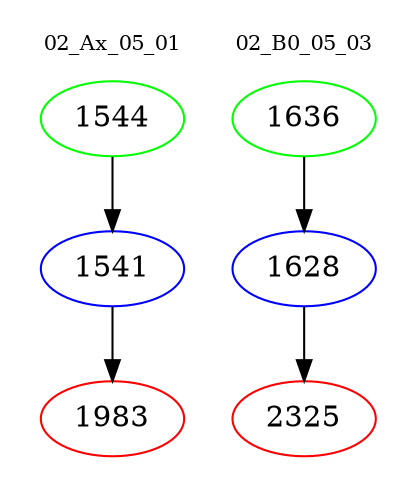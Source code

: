 digraph{
subgraph cluster_0 {
color = white
label = "02_Ax_05_01";
fontsize=10;
T0_1544 [label="1544", color="green"]
T0_1544 -> T0_1541 [color="black"]
T0_1541 [label="1541", color="blue"]
T0_1541 -> T0_1983 [color="black"]
T0_1983 [label="1983", color="red"]
}
subgraph cluster_1 {
color = white
label = "02_B0_05_03";
fontsize=10;
T1_1636 [label="1636", color="green"]
T1_1636 -> T1_1628 [color="black"]
T1_1628 [label="1628", color="blue"]
T1_1628 -> T1_2325 [color="black"]
T1_2325 [label="2325", color="red"]
}
}
